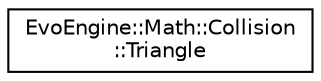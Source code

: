 digraph "Иерархия классов. Графический вид."
{
  edge [fontname="Helvetica",fontsize="10",labelfontname="Helvetica",labelfontsize="10"];
  node [fontname="Helvetica",fontsize="10",shape=record];
  rankdir="LR";
  Node0 [label="EvoEngine::Math::Collision\l::Triangle",height=0.2,width=0.4,color="black", fillcolor="white", style="filled",URL="$classEvoEngine_1_1Math_1_1Collision_1_1Triangle.html"];
}
